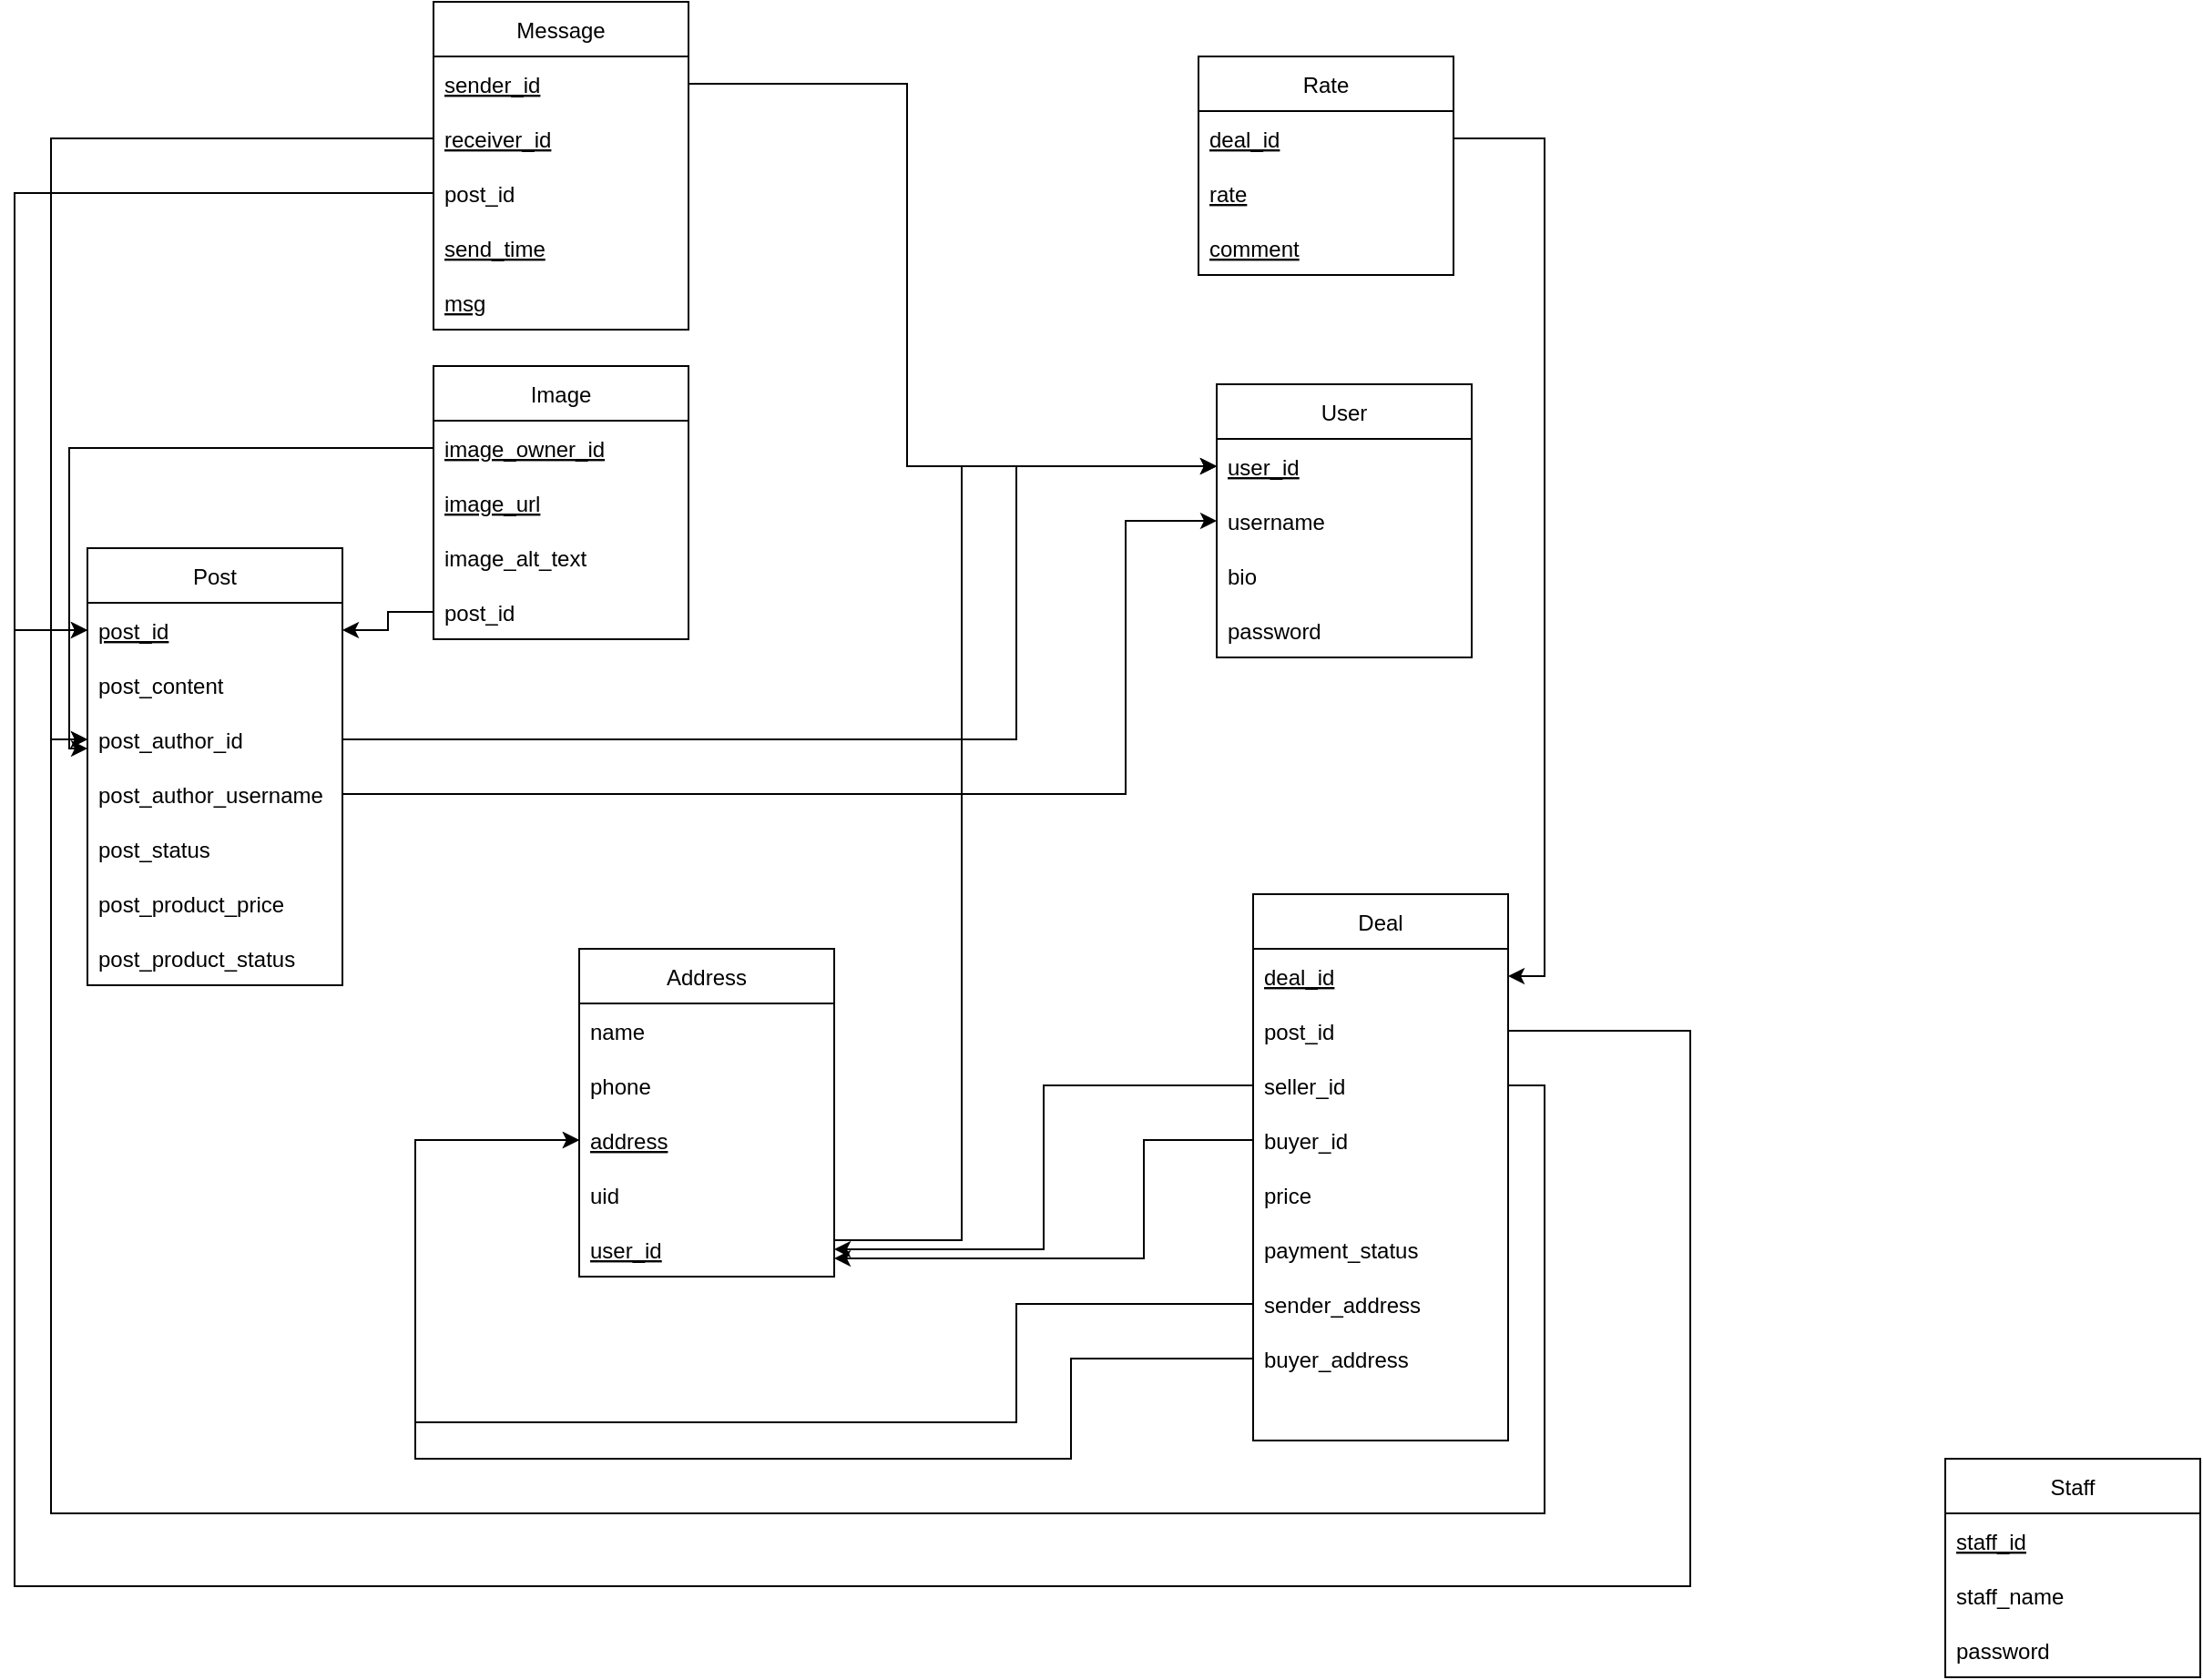 <mxfile>
    <diagram id="kgpKYQtTHZ0yAKxKKP6v" name="Page-1">
        <mxGraphModel dx="3803" dy="1805" grid="1" gridSize="10" guides="1" tooltips="1" connect="1" arrows="1" fold="1" page="1" pageScale="1" pageWidth="850" pageHeight="1100" math="0" shadow="0">
            <root>
                <mxCell id="0"/>
                <mxCell id="1" parent="0"/>
                <mxCell id="cBrn1bqLDNBWfpAHo0xV-2" value="Rate" style="swimlane;fontStyle=0;childLayout=stackLayout;horizontal=1;startSize=30;horizontalStack=0;resizeParent=1;resizeParentMax=0;resizeLast=0;collapsible=1;marginBottom=0;" parent="1" vertex="1">
                    <mxGeometry x="-1830" y="-980" width="140" height="120" as="geometry"/>
                </mxCell>
                <mxCell id="cBrn1bqLDNBWfpAHo0xV-3" value="deal_id" style="text;strokeColor=none;fillColor=none;align=left;verticalAlign=middle;spacingLeft=4;spacingRight=4;overflow=hidden;points=[[0,0.5],[1,0.5]];portConstraint=eastwest;rotatable=0;fontStyle=4" parent="cBrn1bqLDNBWfpAHo0xV-2" vertex="1">
                    <mxGeometry y="30" width="140" height="30" as="geometry"/>
                </mxCell>
                <mxCell id="cBrn1bqLDNBWfpAHo0xV-4" value="rate" style="text;strokeColor=none;fillColor=none;align=left;verticalAlign=middle;spacingLeft=4;spacingRight=4;overflow=hidden;points=[[0,0.5],[1,0.5]];portConstraint=eastwest;rotatable=0;fontStyle=4" parent="cBrn1bqLDNBWfpAHo0xV-2" vertex="1">
                    <mxGeometry y="60" width="140" height="30" as="geometry"/>
                </mxCell>
                <mxCell id="cBrn1bqLDNBWfpAHo0xV-5" value="comment" style="text;strokeColor=none;fillColor=none;align=left;verticalAlign=middle;spacingLeft=4;spacingRight=4;overflow=hidden;points=[[0,0.5],[1,0.5]];portConstraint=eastwest;rotatable=0;fontStyle=4" parent="cBrn1bqLDNBWfpAHo0xV-2" vertex="1">
                    <mxGeometry y="90" width="140" height="30" as="geometry"/>
                </mxCell>
                <mxCell id="cBrn1bqLDNBWfpAHo0xV-6" value="User" style="swimlane;fontStyle=0;childLayout=stackLayout;horizontal=1;startSize=30;horizontalStack=0;resizeParent=1;resizeParentMax=0;resizeLast=0;collapsible=1;marginBottom=0;" parent="1" vertex="1">
                    <mxGeometry x="-1820" y="-800" width="140" height="150" as="geometry"/>
                </mxCell>
                <mxCell id="cBrn1bqLDNBWfpAHo0xV-7" value="user_id" style="text;strokeColor=none;fillColor=none;align=left;verticalAlign=middle;spacingLeft=4;spacingRight=4;overflow=hidden;points=[[0,0.5],[1,0.5]];portConstraint=eastwest;rotatable=0;fontStyle=4" parent="cBrn1bqLDNBWfpAHo0xV-6" vertex="1">
                    <mxGeometry y="30" width="140" height="30" as="geometry"/>
                </mxCell>
                <mxCell id="cBrn1bqLDNBWfpAHo0xV-103" value="username" style="text;strokeColor=none;fillColor=none;align=left;verticalAlign=middle;spacingLeft=4;spacingRight=4;overflow=hidden;points=[[0,0.5],[1,0.5]];portConstraint=eastwest;rotatable=0;" parent="cBrn1bqLDNBWfpAHo0xV-6" vertex="1">
                    <mxGeometry y="60" width="140" height="30" as="geometry"/>
                </mxCell>
                <mxCell id="cBrn1bqLDNBWfpAHo0xV-9" value="bio" style="text;strokeColor=none;fillColor=none;align=left;verticalAlign=middle;spacingLeft=4;spacingRight=4;overflow=hidden;points=[[0,0.5],[1,0.5]];portConstraint=eastwest;rotatable=0;" parent="cBrn1bqLDNBWfpAHo0xV-6" vertex="1">
                    <mxGeometry y="90" width="140" height="30" as="geometry"/>
                </mxCell>
                <mxCell id="cBrn1bqLDNBWfpAHo0xV-12" value="password" style="text;strokeColor=none;fillColor=none;align=left;verticalAlign=middle;spacingLeft=4;spacingRight=4;overflow=hidden;points=[[0,0.5],[1,0.5]];portConstraint=eastwest;rotatable=0;" parent="cBrn1bqLDNBWfpAHo0xV-6" vertex="1">
                    <mxGeometry y="120" width="140" height="30" as="geometry"/>
                </mxCell>
                <mxCell id="cBrn1bqLDNBWfpAHo0xV-13" value="Deal" style="swimlane;fontStyle=0;childLayout=stackLayout;horizontal=1;startSize=30;horizontalStack=0;resizeParent=1;resizeParentMax=0;resizeLast=0;collapsible=1;marginBottom=0;" parent="1" vertex="1">
                    <mxGeometry x="-1800" y="-520" width="140" height="300" as="geometry"/>
                </mxCell>
                <mxCell id="cBrn1bqLDNBWfpAHo0xV-23" value="deal_id" style="text;strokeColor=none;fillColor=none;align=left;verticalAlign=middle;spacingLeft=4;spacingRight=4;overflow=hidden;points=[[0,0.5],[1,0.5]];portConstraint=eastwest;rotatable=0;fontStyle=4" parent="cBrn1bqLDNBWfpAHo0xV-13" vertex="1">
                    <mxGeometry y="30" width="140" height="30" as="geometry"/>
                </mxCell>
                <mxCell id="cBrn1bqLDNBWfpAHo0xV-14" value="post_id" style="text;strokeColor=none;fillColor=none;align=left;verticalAlign=middle;spacingLeft=4;spacingRight=4;overflow=hidden;points=[[0,0.5],[1,0.5]];portConstraint=eastwest;rotatable=0;" parent="cBrn1bqLDNBWfpAHo0xV-13" vertex="1">
                    <mxGeometry y="60" width="140" height="30" as="geometry"/>
                </mxCell>
                <mxCell id="cBrn1bqLDNBWfpAHo0xV-15" value="seller_id" style="text;strokeColor=none;fillColor=none;align=left;verticalAlign=middle;spacingLeft=4;spacingRight=4;overflow=hidden;points=[[0,0.5],[1,0.5]];portConstraint=eastwest;rotatable=0;" parent="cBrn1bqLDNBWfpAHo0xV-13" vertex="1">
                    <mxGeometry y="90" width="140" height="30" as="geometry"/>
                </mxCell>
                <mxCell id="cBrn1bqLDNBWfpAHo0xV-16" value="buyer_id" style="text;strokeColor=none;fillColor=none;align=left;verticalAlign=middle;spacingLeft=4;spacingRight=4;overflow=hidden;points=[[0,0.5],[1,0.5]];portConstraint=eastwest;rotatable=0;" parent="cBrn1bqLDNBWfpAHo0xV-13" vertex="1">
                    <mxGeometry y="120" width="140" height="30" as="geometry"/>
                </mxCell>
                <mxCell id="cBrn1bqLDNBWfpAHo0xV-17" value="price" style="text;strokeColor=none;fillColor=none;align=left;verticalAlign=middle;spacingLeft=4;spacingRight=4;overflow=hidden;points=[[0,0.5],[1,0.5]];portConstraint=eastwest;rotatable=0;" parent="cBrn1bqLDNBWfpAHo0xV-13" vertex="1">
                    <mxGeometry y="150" width="140" height="30" as="geometry"/>
                </mxCell>
                <mxCell id="cBrn1bqLDNBWfpAHo0xV-18" value="payment_status" style="text;strokeColor=none;fillColor=none;align=left;verticalAlign=middle;spacingLeft=4;spacingRight=4;overflow=hidden;points=[[0,0.5],[1,0.5]];portConstraint=eastwest;rotatable=0;" parent="cBrn1bqLDNBWfpAHo0xV-13" vertex="1">
                    <mxGeometry y="180" width="140" height="30" as="geometry"/>
                </mxCell>
                <mxCell id="cBrn1bqLDNBWfpAHo0xV-78" value="sender_address" style="text;strokeColor=none;fillColor=none;align=left;verticalAlign=middle;spacingLeft=4;spacingRight=4;overflow=hidden;points=[[0,0.5],[1,0.5]];portConstraint=eastwest;rotatable=0;" parent="cBrn1bqLDNBWfpAHo0xV-13" vertex="1">
                    <mxGeometry y="210" width="140" height="30" as="geometry"/>
                </mxCell>
                <mxCell id="cBrn1bqLDNBWfpAHo0xV-79" value="buyer_address" style="text;strokeColor=none;fillColor=none;align=left;verticalAlign=middle;spacingLeft=4;spacingRight=4;overflow=hidden;points=[[0,0.5],[1,0.5]];portConstraint=eastwest;rotatable=0;" parent="cBrn1bqLDNBWfpAHo0xV-13" vertex="1">
                    <mxGeometry y="240" width="140" height="30" as="geometry"/>
                </mxCell>
                <mxCell id="cBrn1bqLDNBWfpAHo0xV-117" style="text;strokeColor=none;fillColor=none;align=left;verticalAlign=middle;spacingLeft=4;spacingRight=4;overflow=hidden;points=[[0,0.5],[1,0.5]];portConstraint=eastwest;rotatable=0;" parent="cBrn1bqLDNBWfpAHo0xV-13" vertex="1">
                    <mxGeometry y="270" width="140" height="30" as="geometry"/>
                </mxCell>
                <mxCell id="cBrn1bqLDNBWfpAHo0xV-30" value="Post" style="swimlane;fontStyle=0;childLayout=stackLayout;horizontal=1;startSize=30;horizontalStack=0;resizeParent=1;resizeParentMax=0;resizeLast=0;collapsible=1;marginBottom=0;" parent="1" vertex="1">
                    <mxGeometry x="-2440" y="-710" width="140" height="240" as="geometry"/>
                </mxCell>
                <mxCell id="cBrn1bqLDNBWfpAHo0xV-31" value="post_id" style="text;strokeColor=none;fillColor=none;align=left;verticalAlign=middle;spacingLeft=4;spacingRight=4;overflow=hidden;points=[[0,0.5],[1,0.5]];portConstraint=eastwest;rotatable=0;fontStyle=4" parent="cBrn1bqLDNBWfpAHo0xV-30" vertex="1">
                    <mxGeometry y="30" width="140" height="30" as="geometry"/>
                </mxCell>
                <mxCell id="cBrn1bqLDNBWfpAHo0xV-32" value="post_content" style="text;strokeColor=none;fillColor=none;align=left;verticalAlign=middle;spacingLeft=4;spacingRight=4;overflow=hidden;points=[[0,0.5],[1,0.5]];portConstraint=eastwest;rotatable=0;" parent="cBrn1bqLDNBWfpAHo0xV-30" vertex="1">
                    <mxGeometry y="60" width="140" height="30" as="geometry"/>
                </mxCell>
                <mxCell id="cBrn1bqLDNBWfpAHo0xV-33" value="post_author_id" style="text;strokeColor=none;fillColor=none;align=left;verticalAlign=middle;spacingLeft=4;spacingRight=4;overflow=hidden;points=[[0,0.5],[1,0.5]];portConstraint=eastwest;rotatable=0;" parent="cBrn1bqLDNBWfpAHo0xV-30" vertex="1">
                    <mxGeometry y="90" width="140" height="30" as="geometry"/>
                </mxCell>
                <mxCell id="cBrn1bqLDNBWfpAHo0xV-34" value="post_author_username" style="text;strokeColor=none;fillColor=none;align=left;verticalAlign=middle;spacingLeft=4;spacingRight=4;overflow=hidden;points=[[0,0.5],[1,0.5]];portConstraint=eastwest;rotatable=0;" parent="cBrn1bqLDNBWfpAHo0xV-30" vertex="1">
                    <mxGeometry y="120" width="140" height="30" as="geometry"/>
                </mxCell>
                <mxCell id="cBrn1bqLDNBWfpAHo0xV-35" value="post_status" style="text;strokeColor=none;fillColor=none;align=left;verticalAlign=middle;spacingLeft=4;spacingRight=4;overflow=hidden;points=[[0,0.5],[1,0.5]];portConstraint=eastwest;rotatable=0;" parent="cBrn1bqLDNBWfpAHo0xV-30" vertex="1">
                    <mxGeometry y="150" width="140" height="30" as="geometry"/>
                </mxCell>
                <mxCell id="cBrn1bqLDNBWfpAHo0xV-36" value="post_product_price" style="text;strokeColor=none;fillColor=none;align=left;verticalAlign=middle;spacingLeft=4;spacingRight=4;overflow=hidden;points=[[0,0.5],[1,0.5]];portConstraint=eastwest;rotatable=0;" parent="cBrn1bqLDNBWfpAHo0xV-30" vertex="1">
                    <mxGeometry y="180" width="140" height="30" as="geometry"/>
                </mxCell>
                <mxCell id="cBrn1bqLDNBWfpAHo0xV-37" value="post_product_status" style="text;strokeColor=none;fillColor=none;align=left;verticalAlign=middle;spacingLeft=4;spacingRight=4;overflow=hidden;points=[[0,0.5],[1,0.5]];portConstraint=eastwest;rotatable=0;" parent="cBrn1bqLDNBWfpAHo0xV-30" vertex="1">
                    <mxGeometry y="210" width="140" height="30" as="geometry"/>
                </mxCell>
                <mxCell id="cBrn1bqLDNBWfpAHo0xV-39" value="Message" style="swimlane;fontStyle=0;childLayout=stackLayout;horizontal=1;startSize=30;horizontalStack=0;resizeParent=1;resizeParentMax=0;resizeLast=0;collapsible=1;marginBottom=0;" parent="1" vertex="1">
                    <mxGeometry x="-2250" y="-1010" width="140" height="180" as="geometry"/>
                </mxCell>
                <mxCell id="cBrn1bqLDNBWfpAHo0xV-40" value="sender_id" style="text;strokeColor=none;fillColor=none;align=left;verticalAlign=middle;spacingLeft=4;spacingRight=4;overflow=hidden;points=[[0,0.5],[1,0.5]];portConstraint=eastwest;rotatable=0;fontStyle=4" parent="cBrn1bqLDNBWfpAHo0xV-39" vertex="1">
                    <mxGeometry y="30" width="140" height="30" as="geometry"/>
                </mxCell>
                <mxCell id="cBrn1bqLDNBWfpAHo0xV-41" value="receiver_id" style="text;strokeColor=none;fillColor=none;align=left;verticalAlign=middle;spacingLeft=4;spacingRight=4;overflow=hidden;points=[[0,0.5],[1,0.5]];portConstraint=eastwest;rotatable=0;fontStyle=4" parent="cBrn1bqLDNBWfpAHo0xV-39" vertex="1">
                    <mxGeometry y="60" width="140" height="30" as="geometry"/>
                </mxCell>
                <mxCell id="cBrn1bqLDNBWfpAHo0xV-42" value="post_id" style="text;strokeColor=none;fillColor=none;align=left;verticalAlign=middle;spacingLeft=4;spacingRight=4;overflow=hidden;points=[[0,0.5],[1,0.5]];portConstraint=eastwest;rotatable=0;fontStyle=0" parent="cBrn1bqLDNBWfpAHo0xV-39" vertex="1">
                    <mxGeometry y="90" width="140" height="30" as="geometry"/>
                </mxCell>
                <mxCell id="cBrn1bqLDNBWfpAHo0xV-43" value="send_time" style="text;strokeColor=none;fillColor=none;align=left;verticalAlign=middle;spacingLeft=4;spacingRight=4;overflow=hidden;points=[[0,0.5],[1,0.5]];portConstraint=eastwest;rotatable=0;fontStyle=4" parent="cBrn1bqLDNBWfpAHo0xV-39" vertex="1">
                    <mxGeometry y="120" width="140" height="30" as="geometry"/>
                </mxCell>
                <mxCell id="cBrn1bqLDNBWfpAHo0xV-44" value="msg" style="text;strokeColor=none;fillColor=none;align=left;verticalAlign=middle;spacingLeft=4;spacingRight=4;overflow=hidden;points=[[0,0.5],[1,0.5]];portConstraint=eastwest;rotatable=0;fontStyle=4" parent="cBrn1bqLDNBWfpAHo0xV-39" vertex="1">
                    <mxGeometry y="150" width="140" height="30" as="geometry"/>
                </mxCell>
                <mxCell id="cBrn1bqLDNBWfpAHo0xV-53" value="Staff" style="swimlane;fontStyle=0;childLayout=stackLayout;horizontal=1;startSize=30;horizontalStack=0;resizeParent=1;resizeParentMax=0;resizeLast=0;collapsible=1;marginBottom=0;" parent="1" vertex="1">
                    <mxGeometry x="-1420" y="-210" width="140" height="120" as="geometry"/>
                </mxCell>
                <mxCell id="cBrn1bqLDNBWfpAHo0xV-54" value="staff_id" style="text;strokeColor=none;fillColor=none;align=left;verticalAlign=middle;spacingLeft=4;spacingRight=4;overflow=hidden;points=[[0,0.5],[1,0.5]];portConstraint=eastwest;rotatable=0;fontStyle=4" parent="cBrn1bqLDNBWfpAHo0xV-53" vertex="1">
                    <mxGeometry y="30" width="140" height="30" as="geometry"/>
                </mxCell>
                <mxCell id="cBrn1bqLDNBWfpAHo0xV-55" value="staff_name" style="text;strokeColor=none;fillColor=none;align=left;verticalAlign=middle;spacingLeft=4;spacingRight=4;overflow=hidden;points=[[0,0.5],[1,0.5]];portConstraint=eastwest;rotatable=0;" parent="cBrn1bqLDNBWfpAHo0xV-53" vertex="1">
                    <mxGeometry y="60" width="140" height="30" as="geometry"/>
                </mxCell>
                <mxCell id="cBrn1bqLDNBWfpAHo0xV-56" value="password" style="text;strokeColor=none;fillColor=none;align=left;verticalAlign=middle;spacingLeft=4;spacingRight=4;overflow=hidden;points=[[0,0.5],[1,0.5]];portConstraint=eastwest;rotatable=0;" parent="cBrn1bqLDNBWfpAHo0xV-53" vertex="1">
                    <mxGeometry y="90" width="140" height="30" as="geometry"/>
                </mxCell>
                <mxCell id="cBrn1bqLDNBWfpAHo0xV-60" value="Image" style="swimlane;fontStyle=0;childLayout=stackLayout;horizontal=1;startSize=30;horizontalStack=0;resizeParent=1;resizeParentMax=0;resizeLast=0;collapsible=1;marginBottom=0;shadow=0;" parent="1" vertex="1">
                    <mxGeometry x="-2250" y="-810" width="140" height="150" as="geometry"/>
                </mxCell>
                <mxCell id="cBrn1bqLDNBWfpAHo0xV-61" value="image_owner_id" style="text;strokeColor=none;fillColor=none;align=left;verticalAlign=middle;spacingLeft=4;spacingRight=4;overflow=hidden;points=[[0,0.5],[1,0.5]];portConstraint=eastwest;rotatable=0;fontStyle=4" parent="cBrn1bqLDNBWfpAHo0xV-60" vertex="1">
                    <mxGeometry y="30" width="140" height="30" as="geometry"/>
                </mxCell>
                <mxCell id="cBrn1bqLDNBWfpAHo0xV-62" value="image_url" style="text;strokeColor=none;fillColor=none;align=left;verticalAlign=middle;spacingLeft=4;spacingRight=4;overflow=hidden;points=[[0,0.5],[1,0.5]];portConstraint=eastwest;rotatable=0;fontStyle=4" parent="cBrn1bqLDNBWfpAHo0xV-60" vertex="1">
                    <mxGeometry y="60" width="140" height="30" as="geometry"/>
                </mxCell>
                <mxCell id="cBrn1bqLDNBWfpAHo0xV-63" value="image_alt_text" style="text;strokeColor=none;fillColor=none;align=left;verticalAlign=middle;spacingLeft=4;spacingRight=4;overflow=hidden;points=[[0,0.5],[1,0.5]];portConstraint=eastwest;rotatable=0;" parent="cBrn1bqLDNBWfpAHo0xV-60" vertex="1">
                    <mxGeometry y="90" width="140" height="30" as="geometry"/>
                </mxCell>
                <mxCell id="cBrn1bqLDNBWfpAHo0xV-65" value="post_id" style="text;strokeColor=none;fillColor=none;align=left;verticalAlign=middle;spacingLeft=4;spacingRight=4;overflow=hidden;points=[[0,0.5],[1,0.5]];portConstraint=eastwest;rotatable=0;" parent="cBrn1bqLDNBWfpAHo0xV-60" vertex="1">
                    <mxGeometry y="120" width="140" height="30" as="geometry"/>
                </mxCell>
                <mxCell id="cBrn1bqLDNBWfpAHo0xV-72" value="Address" style="swimlane;fontStyle=0;childLayout=stackLayout;horizontal=1;startSize=30;horizontalStack=0;resizeParent=1;resizeParentMax=0;resizeLast=0;collapsible=1;marginBottom=0;" parent="1" vertex="1">
                    <mxGeometry x="-2170" y="-490" width="140" height="180" as="geometry"/>
                </mxCell>
                <mxCell id="cBrn1bqLDNBWfpAHo0xV-73" value="name" style="text;strokeColor=none;fillColor=none;align=left;verticalAlign=middle;spacingLeft=4;spacingRight=4;overflow=hidden;points=[[0,0.5],[1,0.5]];portConstraint=eastwest;rotatable=0;fontStyle=0" parent="cBrn1bqLDNBWfpAHo0xV-72" vertex="1">
                    <mxGeometry y="30" width="140" height="30" as="geometry"/>
                </mxCell>
                <mxCell id="cBrn1bqLDNBWfpAHo0xV-74" value="phone" style="text;strokeColor=none;fillColor=none;align=left;verticalAlign=middle;spacingLeft=4;spacingRight=4;overflow=hidden;points=[[0,0.5],[1,0.5]];portConstraint=eastwest;rotatable=0;" parent="cBrn1bqLDNBWfpAHo0xV-72" vertex="1">
                    <mxGeometry y="60" width="140" height="30" as="geometry"/>
                </mxCell>
                <mxCell id="cBrn1bqLDNBWfpAHo0xV-75" value="address" style="text;strokeColor=none;fillColor=none;align=left;verticalAlign=middle;spacingLeft=4;spacingRight=4;overflow=hidden;points=[[0,0.5],[1,0.5]];portConstraint=eastwest;rotatable=0;fontStyle=4" parent="cBrn1bqLDNBWfpAHo0xV-72" vertex="1">
                    <mxGeometry y="90" width="140" height="30" as="geometry"/>
                </mxCell>
                <mxCell id="cBrn1bqLDNBWfpAHo0xV-76" value="uid" style="text;strokeColor=none;fillColor=none;align=left;verticalAlign=middle;spacingLeft=4;spacingRight=4;overflow=hidden;points=[[0,0.5],[1,0.5]];portConstraint=eastwest;rotatable=0;" parent="cBrn1bqLDNBWfpAHo0xV-72" vertex="1">
                    <mxGeometry y="120" width="140" height="30" as="geometry"/>
                </mxCell>
                <mxCell id="cBrn1bqLDNBWfpAHo0xV-77" value="user_id" style="text;strokeColor=none;fillColor=none;align=left;verticalAlign=middle;spacingLeft=4;spacingRight=4;overflow=hidden;points=[[0,0.5],[1,0.5]];portConstraint=eastwest;rotatable=0;fontStyle=4" parent="cBrn1bqLDNBWfpAHo0xV-72" vertex="1">
                    <mxGeometry y="150" width="140" height="30" as="geometry"/>
                </mxCell>
                <mxCell id="cBrn1bqLDNBWfpAHo0xV-96" style="edgeStyle=orthogonalEdgeStyle;rounded=0;orthogonalLoop=1;jettySize=auto;html=1;exitX=1;exitY=0.5;exitDx=0;exitDy=0;entryX=0;entryY=0.5;entryDx=0;entryDy=0;" parent="1" source="cBrn1bqLDNBWfpAHo0xV-40" target="cBrn1bqLDNBWfpAHo0xV-7" edge="1">
                    <mxGeometry relative="1" as="geometry">
                        <Array as="points">
                            <mxPoint x="-1990" y="-965"/>
                            <mxPoint x="-1990" y="-755"/>
                        </Array>
                    </mxGeometry>
                </mxCell>
                <mxCell id="cBrn1bqLDNBWfpAHo0xV-97" style="edgeStyle=orthogonalEdgeStyle;rounded=0;orthogonalLoop=1;jettySize=auto;html=1;entryX=0;entryY=0.5;entryDx=0;entryDy=0;exitX=0;exitY=0.5;exitDx=0;exitDy=0;" parent="1" source="cBrn1bqLDNBWfpAHo0xV-41" target="cBrn1bqLDNBWfpAHo0xV-33" edge="1">
                    <mxGeometry relative="1" as="geometry">
                        <mxPoint x="-2010" y="-730" as="targetPoint"/>
                        <Array as="points">
                            <mxPoint x="-2460" y="-935"/>
                            <mxPoint x="-2460" y="-605"/>
                        </Array>
                        <mxPoint x="-2290" y="-935" as="sourcePoint"/>
                    </mxGeometry>
                </mxCell>
                <mxCell id="cBrn1bqLDNBWfpAHo0xV-101" style="edgeStyle=orthogonalEdgeStyle;rounded=0;orthogonalLoop=1;jettySize=auto;html=1;exitX=0;exitY=0.5;exitDx=0;exitDy=0;entryX=0;entryY=0.5;entryDx=0;entryDy=0;" parent="1" source="cBrn1bqLDNBWfpAHo0xV-42" target="cBrn1bqLDNBWfpAHo0xV-31" edge="1">
                    <mxGeometry relative="1" as="geometry">
                        <Array as="points">
                            <mxPoint x="-2480" y="-905"/>
                            <mxPoint x="-2480" y="-665"/>
                        </Array>
                    </mxGeometry>
                </mxCell>
                <mxCell id="cBrn1bqLDNBWfpAHo0xV-102" style="edgeStyle=orthogonalEdgeStyle;rounded=0;orthogonalLoop=1;jettySize=auto;html=1;exitX=1;exitY=0.5;exitDx=0;exitDy=0;entryX=0;entryY=0.5;entryDx=0;entryDy=0;" parent="1" source="cBrn1bqLDNBWfpAHo0xV-33" target="cBrn1bqLDNBWfpAHo0xV-7" edge="1">
                    <mxGeometry relative="1" as="geometry">
                        <Array as="points">
                            <mxPoint x="-1930" y="-605"/>
                            <mxPoint x="-1930" y="-755"/>
                        </Array>
                    </mxGeometry>
                </mxCell>
                <mxCell id="cBrn1bqLDNBWfpAHo0xV-104" style="edgeStyle=orthogonalEdgeStyle;rounded=0;orthogonalLoop=1;jettySize=auto;html=1;exitX=1;exitY=0.5;exitDx=0;exitDy=0;entryX=0;entryY=0.5;entryDx=0;entryDy=0;" parent="1" source="cBrn1bqLDNBWfpAHo0xV-77" target="cBrn1bqLDNBWfpAHo0xV-7" edge="1">
                    <mxGeometry relative="1" as="geometry">
                        <Array as="points">
                            <mxPoint x="-2030" y="-330"/>
                            <mxPoint x="-1960" y="-330"/>
                            <mxPoint x="-1960" y="-755"/>
                        </Array>
                    </mxGeometry>
                </mxCell>
                <mxCell id="cBrn1bqLDNBWfpAHo0xV-105" style="edgeStyle=orthogonalEdgeStyle;rounded=0;orthogonalLoop=1;jettySize=auto;html=1;exitX=1;exitY=0.5;exitDx=0;exitDy=0;entryX=0;entryY=0.5;entryDx=0;entryDy=0;" parent="1" source="cBrn1bqLDNBWfpAHo0xV-14" target="cBrn1bqLDNBWfpAHo0xV-31" edge="1">
                    <mxGeometry relative="1" as="geometry">
                        <Array as="points">
                            <mxPoint x="-1560" y="-445"/>
                            <mxPoint x="-1560" y="-140"/>
                            <mxPoint x="-2480" y="-140"/>
                            <mxPoint x="-2480" y="-665"/>
                        </Array>
                    </mxGeometry>
                </mxCell>
                <mxCell id="cBrn1bqLDNBWfpAHo0xV-108" style="edgeStyle=orthogonalEdgeStyle;rounded=0;orthogonalLoop=1;jettySize=auto;html=1;exitX=0;exitY=0.5;exitDx=0;exitDy=0;entryX=0;entryY=0.5;entryDx=0;entryDy=0;" parent="1" source="cBrn1bqLDNBWfpAHo0xV-78" target="cBrn1bqLDNBWfpAHo0xV-75" edge="1">
                    <mxGeometry relative="1" as="geometry">
                        <Array as="points">
                            <mxPoint x="-1930" y="-295"/>
                            <mxPoint x="-1930" y="-230"/>
                            <mxPoint x="-2260" y="-230"/>
                            <mxPoint x="-2260" y="-385"/>
                        </Array>
                    </mxGeometry>
                </mxCell>
                <mxCell id="cBrn1bqLDNBWfpAHo0xV-109" style="edgeStyle=orthogonalEdgeStyle;rounded=0;orthogonalLoop=1;jettySize=auto;html=1;exitX=0;exitY=0.5;exitDx=0;exitDy=0;entryX=0;entryY=0.5;entryDx=0;entryDy=0;" parent="1" source="cBrn1bqLDNBWfpAHo0xV-79" target="cBrn1bqLDNBWfpAHo0xV-75" edge="1">
                    <mxGeometry relative="1" as="geometry">
                        <Array as="points">
                            <mxPoint x="-1900" y="-265"/>
                            <mxPoint x="-1900" y="-210"/>
                            <mxPoint x="-2260" y="-210"/>
                            <mxPoint x="-2260" y="-385"/>
                        </Array>
                    </mxGeometry>
                </mxCell>
                <mxCell id="cBrn1bqLDNBWfpAHo0xV-111" style="edgeStyle=orthogonalEdgeStyle;rounded=0;orthogonalLoop=1;jettySize=auto;html=1;exitX=0;exitY=0.5;exitDx=0;exitDy=0;" parent="1" source="cBrn1bqLDNBWfpAHo0xV-61" edge="1">
                    <mxGeometry relative="1" as="geometry">
                        <Array as="points">
                            <mxPoint x="-2450" y="-765"/>
                            <mxPoint x="-2450" y="-600"/>
                        </Array>
                        <mxPoint x="-2440" y="-600" as="targetPoint"/>
                    </mxGeometry>
                </mxCell>
                <mxCell id="cBrn1bqLDNBWfpAHo0xV-112" style="edgeStyle=orthogonalEdgeStyle;rounded=0;orthogonalLoop=1;jettySize=auto;html=1;exitX=0;exitY=0.5;exitDx=0;exitDy=0;entryX=1;entryY=0.5;entryDx=0;entryDy=0;" parent="1" source="cBrn1bqLDNBWfpAHo0xV-65" target="cBrn1bqLDNBWfpAHo0xV-31" edge="1">
                    <mxGeometry relative="1" as="geometry"/>
                </mxCell>
                <mxCell id="cBrn1bqLDNBWfpAHo0xV-113" style="edgeStyle=orthogonalEdgeStyle;rounded=0;orthogonalLoop=1;jettySize=auto;html=1;exitX=1;exitY=0.5;exitDx=0;exitDy=0;entryX=1;entryY=0.5;entryDx=0;entryDy=0;" parent="1" source="cBrn1bqLDNBWfpAHo0xV-3" target="cBrn1bqLDNBWfpAHo0xV-23" edge="1">
                    <mxGeometry relative="1" as="geometry"/>
                </mxCell>
                <mxCell id="cBrn1bqLDNBWfpAHo0xV-114" style="edgeStyle=orthogonalEdgeStyle;rounded=0;orthogonalLoop=1;jettySize=auto;html=1;exitX=1;exitY=0.5;exitDx=0;exitDy=0;entryX=0;entryY=0.5;entryDx=0;entryDy=0;" parent="1" source="cBrn1bqLDNBWfpAHo0xV-34" target="cBrn1bqLDNBWfpAHo0xV-103" edge="1">
                    <mxGeometry relative="1" as="geometry">
                        <Array as="points">
                            <mxPoint x="-1870" y="-575"/>
                            <mxPoint x="-1870" y="-725"/>
                        </Array>
                    </mxGeometry>
                </mxCell>
                <mxCell id="cBrn1bqLDNBWfpAHo0xV-115" style="edgeStyle=orthogonalEdgeStyle;rounded=0;orthogonalLoop=1;jettySize=auto;html=1;exitX=0;exitY=0.5;exitDx=0;exitDy=0;entryX=1;entryY=0.5;entryDx=0;entryDy=0;" parent="1" source="cBrn1bqLDNBWfpAHo0xV-15" target="cBrn1bqLDNBWfpAHo0xV-77" edge="1">
                    <mxGeometry relative="1" as="geometry"/>
                </mxCell>
                <mxCell id="cBrn1bqLDNBWfpAHo0xV-116" style="edgeStyle=orthogonalEdgeStyle;rounded=0;orthogonalLoop=1;jettySize=auto;html=1;exitX=0;exitY=0.5;exitDx=0;exitDy=0;" parent="1" source="cBrn1bqLDNBWfpAHo0xV-16" edge="1">
                    <mxGeometry relative="1" as="geometry">
                        <mxPoint x="-2030" y="-320" as="targetPoint"/>
                        <Array as="points">
                            <mxPoint x="-1860" y="-385"/>
                            <mxPoint x="-1860" y="-320"/>
                        </Array>
                    </mxGeometry>
                </mxCell>
                <mxCell id="3" style="edgeStyle=orthogonalEdgeStyle;rounded=0;orthogonalLoop=1;jettySize=auto;html=1;exitX=1;exitY=0.5;exitDx=0;exitDy=0;entryX=0;entryY=0.5;entryDx=0;entryDy=0;" edge="1" parent="1" source="cBrn1bqLDNBWfpAHo0xV-15" target="cBrn1bqLDNBWfpAHo0xV-33">
                    <mxGeometry relative="1" as="geometry">
                        <Array as="points">
                            <mxPoint x="-1640" y="-415"/>
                            <mxPoint x="-1640" y="-180"/>
                            <mxPoint x="-2460" y="-180"/>
                            <mxPoint x="-2460" y="-605"/>
                        </Array>
                    </mxGeometry>
                </mxCell>
            </root>
        </mxGraphModel>
    </diagram>
</mxfile>